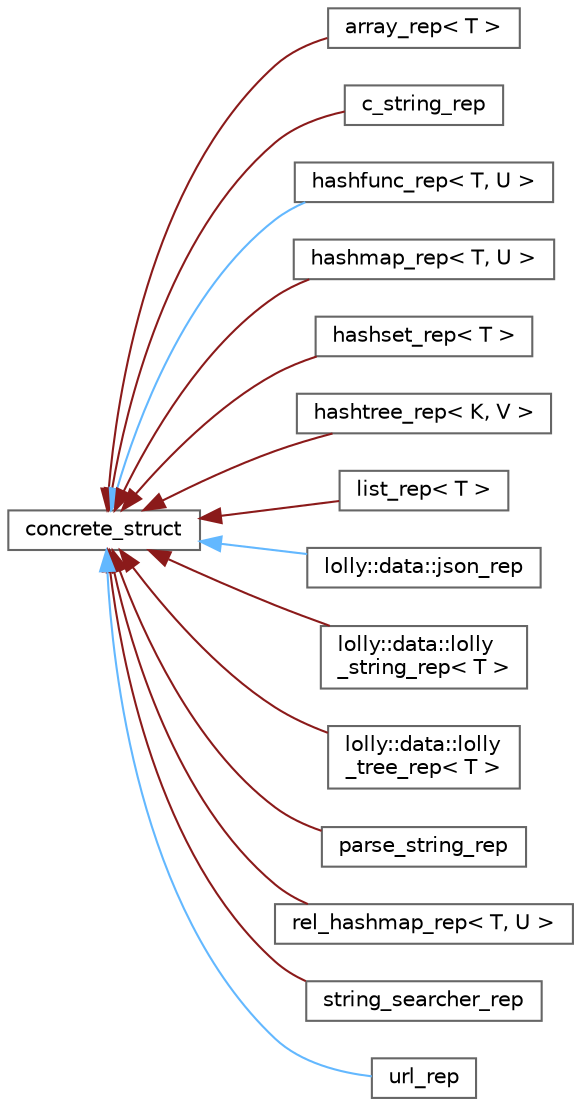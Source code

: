 digraph "Graphical Class Hierarchy"
{
 // LATEX_PDF_SIZE
  bgcolor="transparent";
  edge [fontname=Helvetica,fontsize=10,labelfontname=Helvetica,labelfontsize=10];
  node [fontname=Helvetica,fontsize=10,shape=box,height=0.2,width=0.4];
  rankdir="LR";
  Node0 [id="Node000000",label="concrete_struct",height=0.2,width=0.4,color="grey40", fillcolor="white", style="filled",URL="$structconcrete__struct.html",tooltip="Structure representing a concrete object with a reference count."];
  Node0 -> Node1 [id="edge10_Node000000_Node000001",dir="back",color="firebrick4",style="solid",tooltip=" "];
  Node1 [id="Node000001",label="array_rep\< T \>",height=0.2,width=0.4,color="grey40", fillcolor="white", style="filled",URL="$classarray__rep.html",tooltip="A concrete struct representing the implementation of an array."];
  Node0 -> Node2 [id="edge11_Node000000_Node000002",dir="back",color="firebrick4",style="solid",tooltip=" "];
  Node2 [id="Node000002",label="c_string_rep",height=0.2,width=0.4,color="grey40", fillcolor="white", style="filled",URL="$classc__string__rep.html",tooltip=" "];
  Node0 -> Node3 [id="edge12_Node000000_Node000003",dir="back",color="steelblue1",style="solid",tooltip=" "];
  Node3 [id="Node000003",label="hashfunc_rep\< T, U \>",height=0.2,width=0.4,color="grey40", fillcolor="white", style="filled",URL="$classhashfunc__rep.html",tooltip="A concrete implementation of a hash function for a given type."];
  Node0 -> Node4 [id="edge13_Node000000_Node000004",dir="back",color="firebrick4",style="solid",tooltip=" "];
  Node4 [id="Node000004",label="hashmap_rep\< T, U \>",height=0.2,width=0.4,color="grey40", fillcolor="white", style="filled",URL="$classhashmap__rep.html",tooltip=" "];
  Node0 -> Node5 [id="edge14_Node000000_Node000005",dir="back",color="firebrick4",style="solid",tooltip=" "];
  Node5 [id="Node000005",label="hashset_rep\< T \>",height=0.2,width=0.4,color="grey40", fillcolor="white", style="filled",URL="$classhashset__rep.html",tooltip="The hashset_rep class represents an entry in a hash set."];
  Node0 -> Node6 [id="edge15_Node000000_Node000006",dir="back",color="firebrick4",style="solid",tooltip=" "];
  Node6 [id="Node000006",label="hashtree_rep\< K, V \>",height=0.2,width=0.4,color="grey40", fillcolor="white", style="filled",URL="$classhashtree__rep.html",tooltip=" "];
  Node0 -> Node7 [id="edge16_Node000000_Node000007",dir="back",color="firebrick4",style="solid",tooltip=" "];
  Node7 [id="Node000007",label="list_rep\< T \>",height=0.2,width=0.4,color="grey40", fillcolor="white", style="filled",URL="$classlist__rep.html",tooltip="The list_rep class represents a node in a linked list."];
  Node0 -> Node8 [id="edge17_Node000000_Node000008",dir="back",color="steelblue1",style="solid",tooltip=" "];
  Node8 [id="Node000008",label="lolly::data::json_rep",height=0.2,width=0.4,color="grey40", fillcolor="white", style="filled",URL="$structlolly_1_1data_1_1json__rep.html",tooltip=" "];
  Node0 -> Node9 [id="edge18_Node000000_Node000009",dir="back",color="firebrick4",style="solid",tooltip=" "];
  Node9 [id="Node000009",label="lolly::data::lolly\l_string_rep\< T \>",height=0.2,width=0.4,color="grey40", fillcolor="white", style="filled",URL="$classlolly_1_1data_1_1lolly__string__rep.html",tooltip=" "];
  Node0 -> Node10 [id="edge19_Node000000_Node000010",dir="back",color="firebrick4",style="solid",tooltip=" "];
  Node10 [id="Node000010",label="lolly::data::lolly\l_tree_rep\< T \>",height=0.2,width=0.4,color="grey40", fillcolor="white", style="filled",URL="$classlolly_1_1data_1_1lolly__tree__rep.html",tooltip=" "];
  Node0 -> Node11 [id="edge20_Node000000_Node000011",dir="back",color="firebrick4",style="solid",tooltip=" "];
  Node11 [id="Node000011",label="parse_string_rep",height=0.2,width=0.4,color="grey40", fillcolor="white", style="filled",URL="$classparse__string__rep.html",tooltip=" "];
  Node0 -> Node12 [id="edge21_Node000000_Node000012",dir="back",color="firebrick4",style="solid",tooltip=" "];
  Node12 [id="Node000012",label="rel_hashmap_rep\< T, U \>",height=0.2,width=0.4,color="grey40", fillcolor="white", style="filled",URL="$classrel__hashmap__rep.html",tooltip=" "];
  Node0 -> Node13 [id="edge22_Node000000_Node000013",dir="back",color="firebrick4",style="solid",tooltip=" "];
  Node13 [id="Node000013",label="string_searcher_rep",height=0.2,width=0.4,color="grey40", fillcolor="white", style="filled",URL="$classstring__searcher__rep.html",tooltip=" "];
  Node0 -> Node14 [id="edge23_Node000000_Node000014",dir="back",color="steelblue1",style="solid",tooltip=" "];
  Node14 [id="Node000014",label="url_rep",height=0.2,width=0.4,color="grey40", fillcolor="white", style="filled",URL="$structurl__rep.html",tooltip=" "];
}
